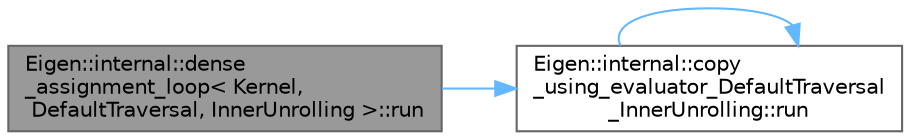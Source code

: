 digraph "Eigen::internal::dense_assignment_loop&lt; Kernel, DefaultTraversal, InnerUnrolling &gt;::run"
{
 // LATEX_PDF_SIZE
  bgcolor="transparent";
  edge [fontname=Helvetica,fontsize=10,labelfontname=Helvetica,labelfontsize=10];
  node [fontname=Helvetica,fontsize=10,shape=box,height=0.2,width=0.4];
  rankdir="LR";
  Node1 [id="Node000001",label="Eigen::internal::dense\l_assignment_loop\< Kernel,\l DefaultTraversal, InnerUnrolling \>::run",height=0.2,width=0.4,color="gray40", fillcolor="grey60", style="filled", fontcolor="black",tooltip=" "];
  Node1 -> Node2 [id="edge1_Node000001_Node000002",color="steelblue1",style="solid",tooltip=" "];
  Node2 [id="Node000002",label="Eigen::internal::copy\l_using_evaluator_DefaultTraversal\l_InnerUnrolling::run",height=0.2,width=0.4,color="grey40", fillcolor="white", style="filled",URL="$struct_eigen_1_1internal_1_1copy__using__evaluator___default_traversal___inner_unrolling.html#a4a3241ab24ef97eec46891b1488eb31e",tooltip=" "];
  Node2 -> Node2 [id="edge2_Node000002_Node000002",color="steelblue1",style="solid",tooltip=" "];
}
